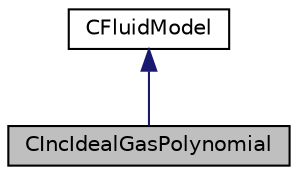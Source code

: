 digraph "CIncIdealGasPolynomial"
{
  edge [fontname="Helvetica",fontsize="10",labelfontname="Helvetica",labelfontsize="10"];
  node [fontname="Helvetica",fontsize="10",shape=record];
  Node0 [label="CIncIdealGasPolynomial",height=0.2,width=0.4,color="black", fillcolor="grey75", style="filled", fontcolor="black"];
  Node1 -> Node0 [dir="back",color="midnightblue",fontsize="10",style="solid",fontname="Helvetica"];
  Node1 [label="CFluidModel",height=0.2,width=0.4,color="black", fillcolor="white", style="filled",URL="$class_c_fluid_model.html",tooltip="Main class for defining the Thermo-Physical Model a child class for each particular Model (Ideal-Gas..."];
}
